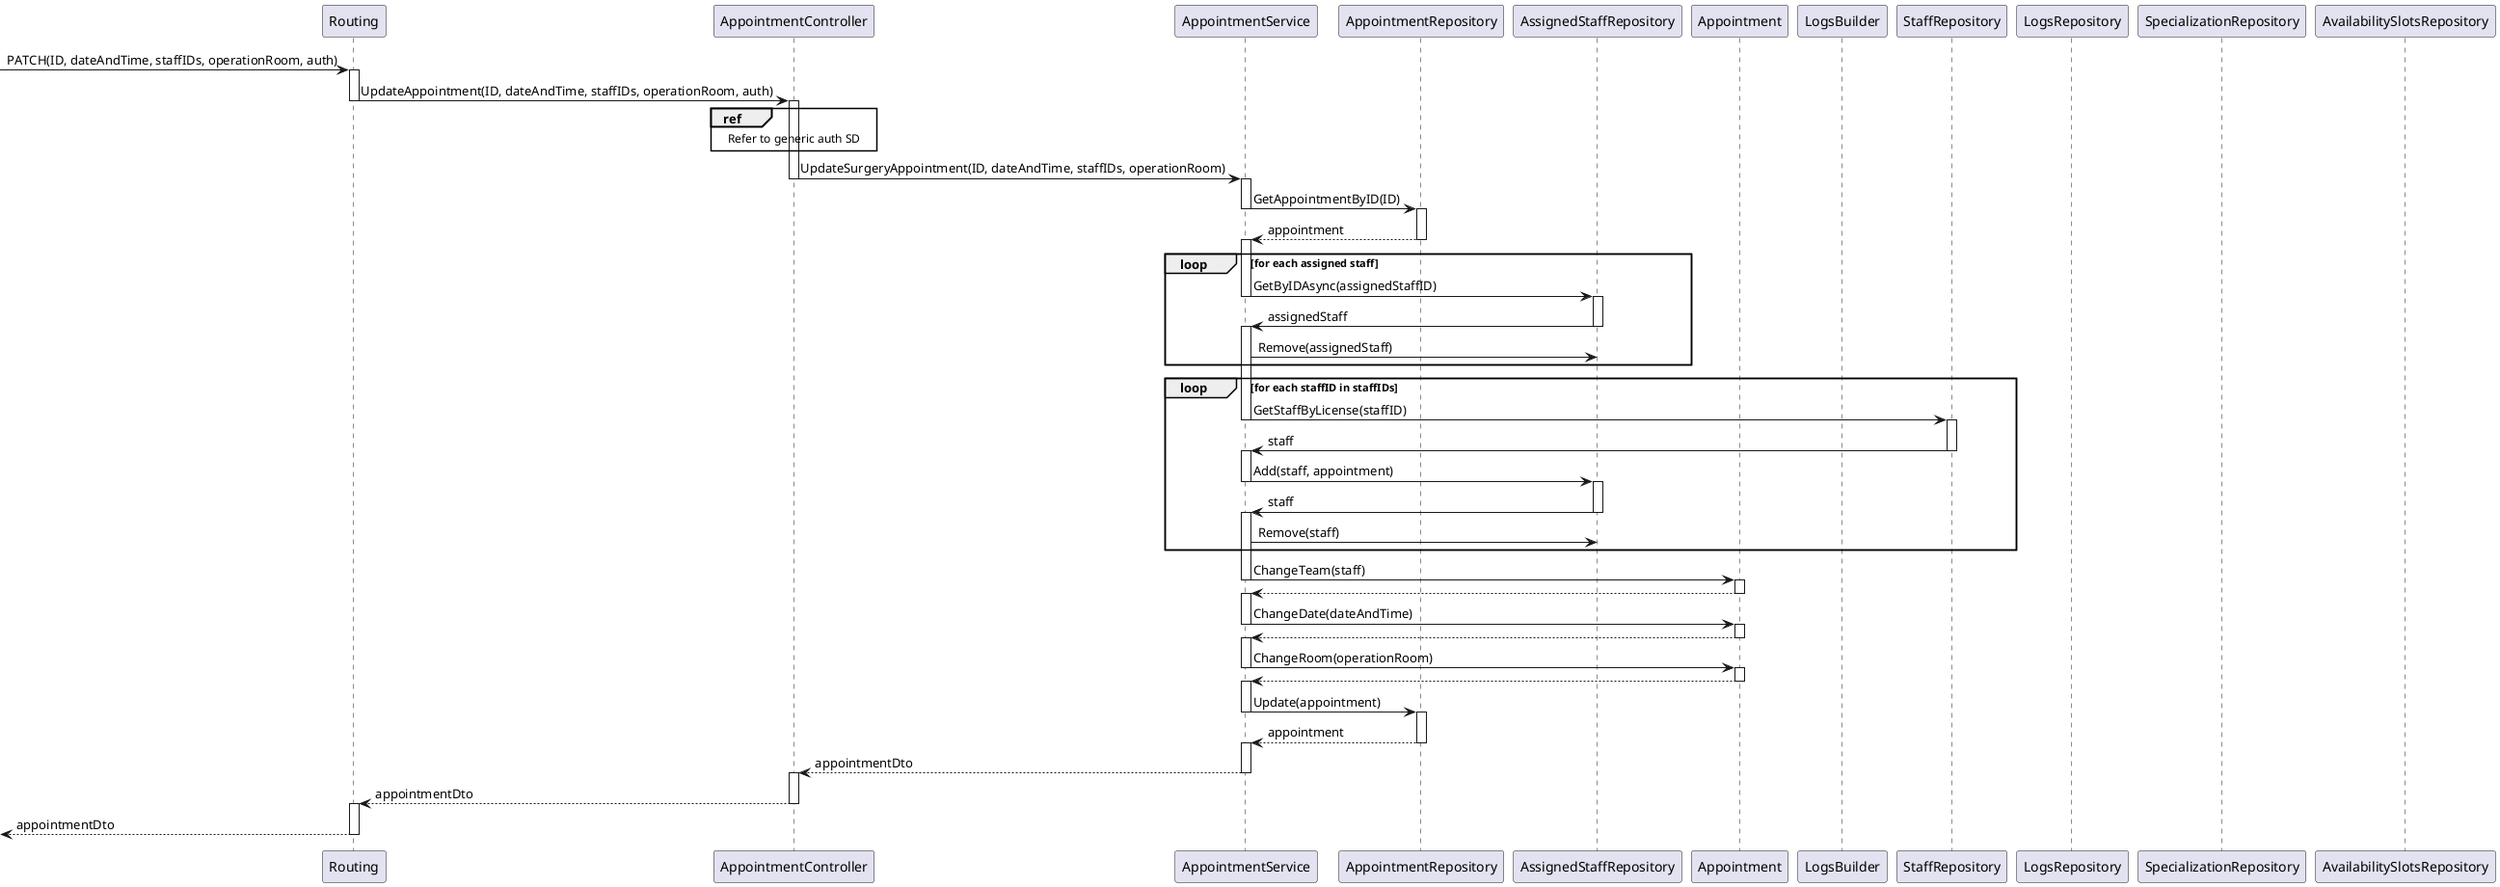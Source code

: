 @startuml

participant Routing as route
participant AppointmentController as ctrl
participant AppointmentService as apptSvc
participant AppointmentRepository as apptRepo
participant AssignedStaffRepository as assignedRepo
participant Appointment as appt
participant LogsBuilder
participant StaffRepository as staffRepo
participant LogsRepository as logsRepo
participant SpecializationRepository as specRepo
participant AvailabilitySlotsRepository as avalRepo

-> route : PATCH(ID, dateAndTime, staffIDs, operationRoom, auth)
activate route
route -> ctrl : UpdateAppointment(ID, dateAndTime, staffIDs, operationRoom, auth)
deactivate route
activate ctrl

REF OVER ctrl
Refer to generic auth SD
end ref

ctrl -> apptSvc : UpdateSurgeryAppointment(ID, dateAndTime, staffIDs, operationRoom)
deactivate ctrl
activate apptSvc

apptSvc -> apptRepo : GetAppointmentByID(ID)
deactivate apptSvc
activate apptRepo

apptRepo --> apptSvc : appointment
deactivate apptRepo
activate apptSvc

loop for each assigned staff
	apptSvc -> assignedRepo : GetByIDAsync(assignedStaffID)
	deactivate apptSvc
	activate assignedRepo

	assignedRepo -> apptSvc : assignedStaff
	deactivate assignedRepo
	activate apptSvc

	apptSvc -> assignedRepo : Remove(assignedStaff)
end

loop for each staffID in staffIDs
	apptSvc -> staffRepo : GetStaffByLicense(staffID)
	deactivate apptSvc
	activate staffRepo

	staffRepo -> apptSvc : staff
	deactivate staffRepo
	activate apptSvc

	apptSvc -> assignedRepo : Add(staff, appointment)
	deactivate apptSvc
	activate assignedRepo

	assignedRepo -> apptSvc : staff
	deactivate assignedRepo
	activate apptSvc

	apptSvc -> assignedRepo : Remove(staff)
end

apptSvc -> appt : ChangeTeam(staff)
deactivate apptSvc 
activate appt

appt --> apptSvc
deactivate appt 
activate apptSvc

apptSvc -> appt : ChangeDate(dateAndTime)
deactivate apptSvc 
activate appt

appt --> apptSvc
deactivate appt 
activate apptSvc

apptSvc -> appt : ChangeRoom(operationRoom)
deactivate apptSvc 
activate appt

appt --> apptSvc
deactivate appt 
activate apptSvc

apptSvc -> apptRepo : Update(appointment)
deactivate apptSvc
activate apptRepo

apptRepo --> apptSvc : appointment
deactivate apptRepo
activate apptSvc

apptSvc --> ctrl : appointmentDto
deactivate apptSvc
activate ctrl

ctrl --> route : appointmentDto 
deactivate ctrl
activate route 

<-- route : appointmentDto
deactivate route

@enduml